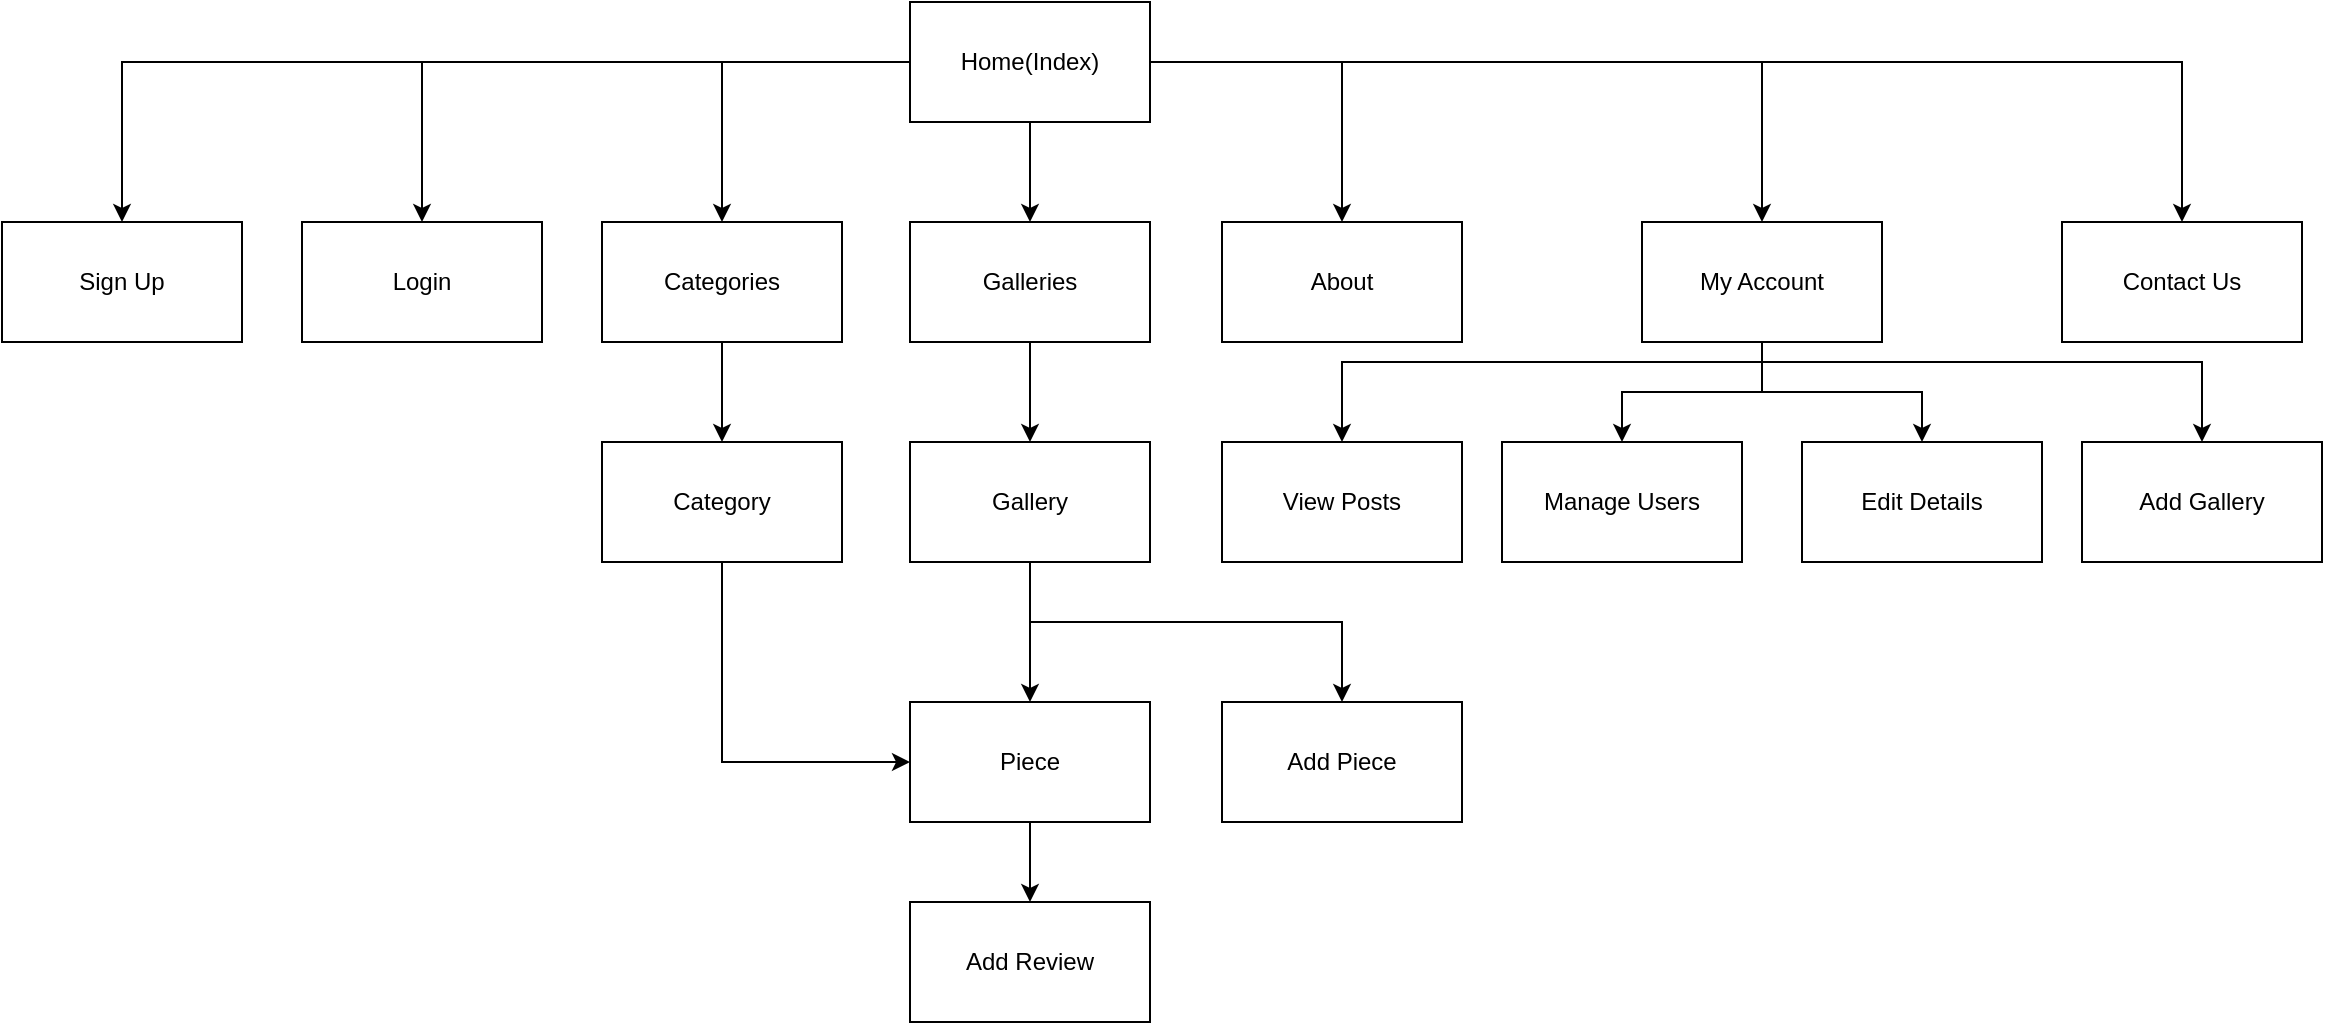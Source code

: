 <mxfile version="16.6.3" type="github"><diagram id="zOlCcA-92T-VcKjqOryV" name="Page-1"><mxGraphModel dx="1504" dy="713" grid="1" gridSize="10" guides="1" tooltips="1" connect="1" arrows="1" fold="1" page="1" pageScale="1" pageWidth="827" pageHeight="1169" math="0" shadow="0"><root><mxCell id="0"/><mxCell id="1" parent="0"/><mxCell id="s-o-5gXYuguMBwGhF1Fa-25" style="edgeStyle=orthogonalEdgeStyle;rounded=0;orthogonalLoop=1;jettySize=auto;html=1;exitX=0.5;exitY=1;exitDx=0;exitDy=0;entryX=0.5;entryY=0;entryDx=0;entryDy=0;" edge="1" parent="1" source="s-o-5gXYuguMBwGhF1Fa-1" target="s-o-5gXYuguMBwGhF1Fa-12"><mxGeometry relative="1" as="geometry"/></mxCell><mxCell id="s-o-5gXYuguMBwGhF1Fa-26" style="edgeStyle=orthogonalEdgeStyle;rounded=0;orthogonalLoop=1;jettySize=auto;html=1;exitX=0;exitY=0.5;exitDx=0;exitDy=0;entryX=0.5;entryY=0;entryDx=0;entryDy=0;" edge="1" parent="1" source="s-o-5gXYuguMBwGhF1Fa-1" target="s-o-5gXYuguMBwGhF1Fa-10"><mxGeometry relative="1" as="geometry"/></mxCell><mxCell id="s-o-5gXYuguMBwGhF1Fa-29" style="edgeStyle=orthogonalEdgeStyle;rounded=0;orthogonalLoop=1;jettySize=auto;html=1;entryX=0.5;entryY=0;entryDx=0;entryDy=0;" edge="1" parent="1" source="s-o-5gXYuguMBwGhF1Fa-1" target="s-o-5gXYuguMBwGhF1Fa-2"><mxGeometry relative="1" as="geometry"/></mxCell><mxCell id="s-o-5gXYuguMBwGhF1Fa-30" style="edgeStyle=orthogonalEdgeStyle;rounded=0;orthogonalLoop=1;jettySize=auto;html=1;entryX=0.5;entryY=0;entryDx=0;entryDy=0;" edge="1" parent="1" source="s-o-5gXYuguMBwGhF1Fa-1" target="s-o-5gXYuguMBwGhF1Fa-4"><mxGeometry relative="1" as="geometry"/></mxCell><mxCell id="s-o-5gXYuguMBwGhF1Fa-31" style="edgeStyle=orthogonalEdgeStyle;rounded=0;orthogonalLoop=1;jettySize=auto;html=1;entryX=0.5;entryY=0;entryDx=0;entryDy=0;" edge="1" parent="1" source="s-o-5gXYuguMBwGhF1Fa-1" target="s-o-5gXYuguMBwGhF1Fa-23"><mxGeometry relative="1" as="geometry"/></mxCell><mxCell id="s-o-5gXYuguMBwGhF1Fa-32" style="edgeStyle=orthogonalEdgeStyle;rounded=0;orthogonalLoop=1;jettySize=auto;html=1;entryX=0.5;entryY=0;entryDx=0;entryDy=0;" edge="1" parent="1" source="s-o-5gXYuguMBwGhF1Fa-1" target="s-o-5gXYuguMBwGhF1Fa-3"><mxGeometry relative="1" as="geometry"/></mxCell><mxCell id="s-o-5gXYuguMBwGhF1Fa-33" style="edgeStyle=orthogonalEdgeStyle;rounded=0;orthogonalLoop=1;jettySize=auto;html=1;entryX=0.5;entryY=0;entryDx=0;entryDy=0;" edge="1" parent="1" source="s-o-5gXYuguMBwGhF1Fa-1" target="s-o-5gXYuguMBwGhF1Fa-24"><mxGeometry relative="1" as="geometry"/></mxCell><mxCell id="s-o-5gXYuguMBwGhF1Fa-1" value="Home(Index)" style="rounded=0;whiteSpace=wrap;html=1;" vertex="1" parent="1"><mxGeometry x="354" y="10" width="120" height="60" as="geometry"/></mxCell><mxCell id="s-o-5gXYuguMBwGhF1Fa-2" value="Login" style="rounded=0;whiteSpace=wrap;html=1;" vertex="1" parent="1"><mxGeometry x="50" y="120" width="120" height="60" as="geometry"/></mxCell><mxCell id="s-o-5gXYuguMBwGhF1Fa-34" style="edgeStyle=orthogonalEdgeStyle;rounded=0;orthogonalLoop=1;jettySize=auto;html=1;entryX=0.5;entryY=0;entryDx=0;entryDy=0;" edge="1" parent="1" source="s-o-5gXYuguMBwGhF1Fa-3" target="s-o-5gXYuguMBwGhF1Fa-8"><mxGeometry relative="1" as="geometry"/></mxCell><mxCell id="s-o-5gXYuguMBwGhF1Fa-35" style="edgeStyle=orthogonalEdgeStyle;rounded=0;orthogonalLoop=1;jettySize=auto;html=1;entryX=0.5;entryY=0;entryDx=0;entryDy=0;" edge="1" parent="1" source="s-o-5gXYuguMBwGhF1Fa-3" target="s-o-5gXYuguMBwGhF1Fa-9"><mxGeometry relative="1" as="geometry"/></mxCell><mxCell id="s-o-5gXYuguMBwGhF1Fa-36" style="edgeStyle=orthogonalEdgeStyle;rounded=0;orthogonalLoop=1;jettySize=auto;html=1;entryX=0.5;entryY=0;entryDx=0;entryDy=0;" edge="1" parent="1" source="s-o-5gXYuguMBwGhF1Fa-3" target="s-o-5gXYuguMBwGhF1Fa-7"><mxGeometry relative="1" as="geometry"><Array as="points"><mxPoint x="780" y="190"/><mxPoint x="570" y="190"/></Array></mxGeometry></mxCell><mxCell id="s-o-5gXYuguMBwGhF1Fa-37" style="edgeStyle=orthogonalEdgeStyle;rounded=0;orthogonalLoop=1;jettySize=auto;html=1;entryX=0.5;entryY=0;entryDx=0;entryDy=0;" edge="1" parent="1" source="s-o-5gXYuguMBwGhF1Fa-3" target="s-o-5gXYuguMBwGhF1Fa-5"><mxGeometry relative="1" as="geometry"><Array as="points"><mxPoint x="780" y="190"/><mxPoint x="1000" y="190"/></Array></mxGeometry></mxCell><mxCell id="s-o-5gXYuguMBwGhF1Fa-3" value="&lt;div&gt;My Account&lt;/div&gt;" style="rounded=0;whiteSpace=wrap;html=1;" vertex="1" parent="1"><mxGeometry x="720" y="120" width="120" height="60" as="geometry"/></mxCell><mxCell id="s-o-5gXYuguMBwGhF1Fa-4" value="Sign Up" style="rounded=0;whiteSpace=wrap;html=1;" vertex="1" parent="1"><mxGeometry x="-100" y="120" width="120" height="60" as="geometry"/></mxCell><mxCell id="s-o-5gXYuguMBwGhF1Fa-5" value="Add Gallery" style="rounded=0;whiteSpace=wrap;html=1;" vertex="1" parent="1"><mxGeometry x="940" y="230" width="120" height="60" as="geometry"/></mxCell><mxCell id="s-o-5gXYuguMBwGhF1Fa-6" value="Add Piece" style="rounded=0;whiteSpace=wrap;html=1;" vertex="1" parent="1"><mxGeometry x="510" y="360" width="120" height="60" as="geometry"/></mxCell><mxCell id="s-o-5gXYuguMBwGhF1Fa-7" value="View Posts" style="rounded=0;whiteSpace=wrap;html=1;" vertex="1" parent="1"><mxGeometry x="510" y="230" width="120" height="60" as="geometry"/></mxCell><mxCell id="s-o-5gXYuguMBwGhF1Fa-8" value="Manage Users" style="rounded=0;whiteSpace=wrap;html=1;" vertex="1" parent="1"><mxGeometry x="650" y="230" width="120" height="60" as="geometry"/></mxCell><mxCell id="s-o-5gXYuguMBwGhF1Fa-9" value="Edit Details" style="rounded=0;whiteSpace=wrap;html=1;" vertex="1" parent="1"><mxGeometry x="800" y="230" width="120" height="60" as="geometry"/></mxCell><mxCell id="s-o-5gXYuguMBwGhF1Fa-19" style="edgeStyle=orthogonalEdgeStyle;rounded=0;orthogonalLoop=1;jettySize=auto;html=1;exitX=0.5;exitY=1;exitDx=0;exitDy=0;entryX=0.5;entryY=0;entryDx=0;entryDy=0;" edge="1" parent="1" source="s-o-5gXYuguMBwGhF1Fa-10" target="s-o-5gXYuguMBwGhF1Fa-11"><mxGeometry relative="1" as="geometry"/></mxCell><mxCell id="s-o-5gXYuguMBwGhF1Fa-10" value="Categories" style="rounded=0;whiteSpace=wrap;html=1;" vertex="1" parent="1"><mxGeometry x="200" y="120" width="120" height="60" as="geometry"/></mxCell><mxCell id="s-o-5gXYuguMBwGhF1Fa-20" style="edgeStyle=orthogonalEdgeStyle;rounded=0;orthogonalLoop=1;jettySize=auto;html=1;exitX=0.5;exitY=1;exitDx=0;exitDy=0;entryX=0;entryY=0.5;entryDx=0;entryDy=0;" edge="1" parent="1" source="s-o-5gXYuguMBwGhF1Fa-11" target="s-o-5gXYuguMBwGhF1Fa-15"><mxGeometry relative="1" as="geometry"/></mxCell><mxCell id="s-o-5gXYuguMBwGhF1Fa-11" value="Category" style="rounded=0;whiteSpace=wrap;html=1;" vertex="1" parent="1"><mxGeometry x="200" y="230" width="120" height="60" as="geometry"/></mxCell><mxCell id="s-o-5gXYuguMBwGhF1Fa-14" value="" style="edgeStyle=orthogonalEdgeStyle;rounded=0;orthogonalLoop=1;jettySize=auto;html=1;" edge="1" parent="1" source="s-o-5gXYuguMBwGhF1Fa-12" target="s-o-5gXYuguMBwGhF1Fa-13"><mxGeometry relative="1" as="geometry"/></mxCell><mxCell id="s-o-5gXYuguMBwGhF1Fa-12" value="Galleries" style="rounded=0;whiteSpace=wrap;html=1;" vertex="1" parent="1"><mxGeometry x="354" y="120" width="120" height="60" as="geometry"/></mxCell><mxCell id="s-o-5gXYuguMBwGhF1Fa-18" style="edgeStyle=orthogonalEdgeStyle;rounded=0;orthogonalLoop=1;jettySize=auto;html=1;exitX=0.5;exitY=1;exitDx=0;exitDy=0;" edge="1" parent="1" source="s-o-5gXYuguMBwGhF1Fa-13" target="s-o-5gXYuguMBwGhF1Fa-15"><mxGeometry relative="1" as="geometry"/></mxCell><mxCell id="s-o-5gXYuguMBwGhF1Fa-21" style="edgeStyle=orthogonalEdgeStyle;rounded=0;orthogonalLoop=1;jettySize=auto;html=1;entryX=0.5;entryY=0;entryDx=0;entryDy=0;exitX=0.5;exitY=1;exitDx=0;exitDy=0;" edge="1" parent="1" source="s-o-5gXYuguMBwGhF1Fa-13" target="s-o-5gXYuguMBwGhF1Fa-6"><mxGeometry relative="1" as="geometry"><Array as="points"><mxPoint x="414" y="320"/><mxPoint x="570" y="320"/></Array></mxGeometry></mxCell><mxCell id="s-o-5gXYuguMBwGhF1Fa-13" value="Gallery" style="rounded=0;whiteSpace=wrap;html=1;" vertex="1" parent="1"><mxGeometry x="354" y="230" width="120" height="60" as="geometry"/></mxCell><mxCell id="s-o-5gXYuguMBwGhF1Fa-17" value="" style="edgeStyle=orthogonalEdgeStyle;rounded=0;orthogonalLoop=1;jettySize=auto;html=1;" edge="1" parent="1" source="s-o-5gXYuguMBwGhF1Fa-15" target="s-o-5gXYuguMBwGhF1Fa-16"><mxGeometry relative="1" as="geometry"/></mxCell><mxCell id="s-o-5gXYuguMBwGhF1Fa-15" value="Piece" style="rounded=0;whiteSpace=wrap;html=1;" vertex="1" parent="1"><mxGeometry x="354" y="360" width="120" height="60" as="geometry"/></mxCell><mxCell id="s-o-5gXYuguMBwGhF1Fa-16" value="Add Review" style="rounded=0;whiteSpace=wrap;html=1;" vertex="1" parent="1"><mxGeometry x="354" y="460" width="120" height="60" as="geometry"/></mxCell><mxCell id="s-o-5gXYuguMBwGhF1Fa-23" value="About" style="rounded=0;whiteSpace=wrap;html=1;" vertex="1" parent="1"><mxGeometry x="510" y="120" width="120" height="60" as="geometry"/></mxCell><mxCell id="s-o-5gXYuguMBwGhF1Fa-24" value="Contact Us" style="rounded=0;whiteSpace=wrap;html=1;" vertex="1" parent="1"><mxGeometry x="930" y="120" width="120" height="60" as="geometry"/></mxCell></root></mxGraphModel></diagram></mxfile>